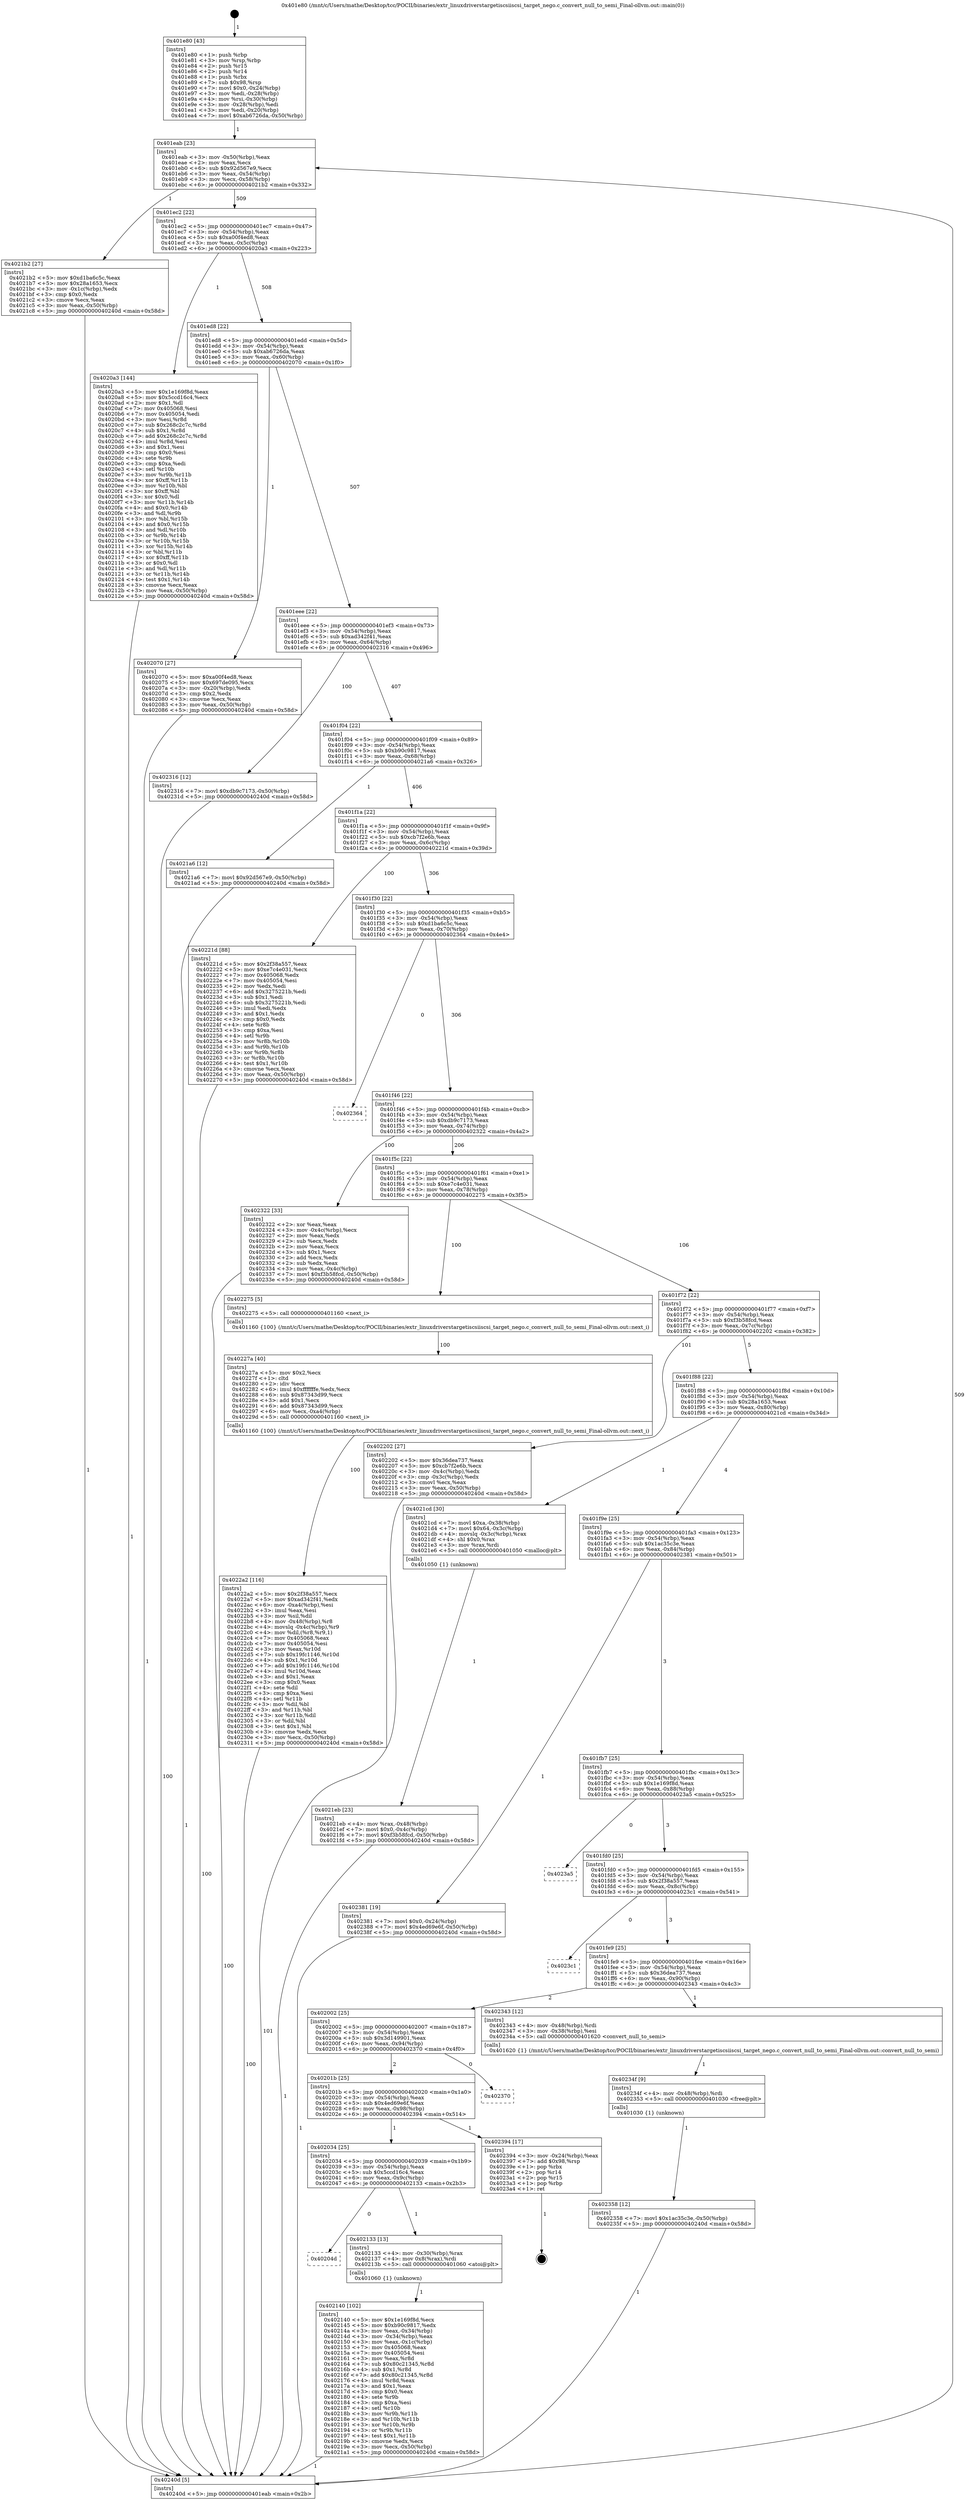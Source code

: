 digraph "0x401e80" {
  label = "0x401e80 (/mnt/c/Users/mathe/Desktop/tcc/POCII/binaries/extr_linuxdriverstargetiscsiiscsi_target_nego.c_convert_null_to_semi_Final-ollvm.out::main(0))"
  labelloc = "t"
  node[shape=record]

  Entry [label="",width=0.3,height=0.3,shape=circle,fillcolor=black,style=filled]
  "0x401eab" [label="{
     0x401eab [23]\l
     | [instrs]\l
     &nbsp;&nbsp;0x401eab \<+3\>: mov -0x50(%rbp),%eax\l
     &nbsp;&nbsp;0x401eae \<+2\>: mov %eax,%ecx\l
     &nbsp;&nbsp;0x401eb0 \<+6\>: sub $0x92d567e9,%ecx\l
     &nbsp;&nbsp;0x401eb6 \<+3\>: mov %eax,-0x54(%rbp)\l
     &nbsp;&nbsp;0x401eb9 \<+3\>: mov %ecx,-0x58(%rbp)\l
     &nbsp;&nbsp;0x401ebc \<+6\>: je 00000000004021b2 \<main+0x332\>\l
  }"]
  "0x4021b2" [label="{
     0x4021b2 [27]\l
     | [instrs]\l
     &nbsp;&nbsp;0x4021b2 \<+5\>: mov $0xd1ba6c5c,%eax\l
     &nbsp;&nbsp;0x4021b7 \<+5\>: mov $0x28a1653,%ecx\l
     &nbsp;&nbsp;0x4021bc \<+3\>: mov -0x1c(%rbp),%edx\l
     &nbsp;&nbsp;0x4021bf \<+3\>: cmp $0x0,%edx\l
     &nbsp;&nbsp;0x4021c2 \<+3\>: cmove %ecx,%eax\l
     &nbsp;&nbsp;0x4021c5 \<+3\>: mov %eax,-0x50(%rbp)\l
     &nbsp;&nbsp;0x4021c8 \<+5\>: jmp 000000000040240d \<main+0x58d\>\l
  }"]
  "0x401ec2" [label="{
     0x401ec2 [22]\l
     | [instrs]\l
     &nbsp;&nbsp;0x401ec2 \<+5\>: jmp 0000000000401ec7 \<main+0x47\>\l
     &nbsp;&nbsp;0x401ec7 \<+3\>: mov -0x54(%rbp),%eax\l
     &nbsp;&nbsp;0x401eca \<+5\>: sub $0xa00f4ed8,%eax\l
     &nbsp;&nbsp;0x401ecf \<+3\>: mov %eax,-0x5c(%rbp)\l
     &nbsp;&nbsp;0x401ed2 \<+6\>: je 00000000004020a3 \<main+0x223\>\l
  }"]
  Exit [label="",width=0.3,height=0.3,shape=circle,fillcolor=black,style=filled,peripheries=2]
  "0x4020a3" [label="{
     0x4020a3 [144]\l
     | [instrs]\l
     &nbsp;&nbsp;0x4020a3 \<+5\>: mov $0x1e169f8d,%eax\l
     &nbsp;&nbsp;0x4020a8 \<+5\>: mov $0x5ccd16c4,%ecx\l
     &nbsp;&nbsp;0x4020ad \<+2\>: mov $0x1,%dl\l
     &nbsp;&nbsp;0x4020af \<+7\>: mov 0x405068,%esi\l
     &nbsp;&nbsp;0x4020b6 \<+7\>: mov 0x405054,%edi\l
     &nbsp;&nbsp;0x4020bd \<+3\>: mov %esi,%r8d\l
     &nbsp;&nbsp;0x4020c0 \<+7\>: sub $0x268c2c7c,%r8d\l
     &nbsp;&nbsp;0x4020c7 \<+4\>: sub $0x1,%r8d\l
     &nbsp;&nbsp;0x4020cb \<+7\>: add $0x268c2c7c,%r8d\l
     &nbsp;&nbsp;0x4020d2 \<+4\>: imul %r8d,%esi\l
     &nbsp;&nbsp;0x4020d6 \<+3\>: and $0x1,%esi\l
     &nbsp;&nbsp;0x4020d9 \<+3\>: cmp $0x0,%esi\l
     &nbsp;&nbsp;0x4020dc \<+4\>: sete %r9b\l
     &nbsp;&nbsp;0x4020e0 \<+3\>: cmp $0xa,%edi\l
     &nbsp;&nbsp;0x4020e3 \<+4\>: setl %r10b\l
     &nbsp;&nbsp;0x4020e7 \<+3\>: mov %r9b,%r11b\l
     &nbsp;&nbsp;0x4020ea \<+4\>: xor $0xff,%r11b\l
     &nbsp;&nbsp;0x4020ee \<+3\>: mov %r10b,%bl\l
     &nbsp;&nbsp;0x4020f1 \<+3\>: xor $0xff,%bl\l
     &nbsp;&nbsp;0x4020f4 \<+3\>: xor $0x0,%dl\l
     &nbsp;&nbsp;0x4020f7 \<+3\>: mov %r11b,%r14b\l
     &nbsp;&nbsp;0x4020fa \<+4\>: and $0x0,%r14b\l
     &nbsp;&nbsp;0x4020fe \<+3\>: and %dl,%r9b\l
     &nbsp;&nbsp;0x402101 \<+3\>: mov %bl,%r15b\l
     &nbsp;&nbsp;0x402104 \<+4\>: and $0x0,%r15b\l
     &nbsp;&nbsp;0x402108 \<+3\>: and %dl,%r10b\l
     &nbsp;&nbsp;0x40210b \<+3\>: or %r9b,%r14b\l
     &nbsp;&nbsp;0x40210e \<+3\>: or %r10b,%r15b\l
     &nbsp;&nbsp;0x402111 \<+3\>: xor %r15b,%r14b\l
     &nbsp;&nbsp;0x402114 \<+3\>: or %bl,%r11b\l
     &nbsp;&nbsp;0x402117 \<+4\>: xor $0xff,%r11b\l
     &nbsp;&nbsp;0x40211b \<+3\>: or $0x0,%dl\l
     &nbsp;&nbsp;0x40211e \<+3\>: and %dl,%r11b\l
     &nbsp;&nbsp;0x402121 \<+3\>: or %r11b,%r14b\l
     &nbsp;&nbsp;0x402124 \<+4\>: test $0x1,%r14b\l
     &nbsp;&nbsp;0x402128 \<+3\>: cmovne %ecx,%eax\l
     &nbsp;&nbsp;0x40212b \<+3\>: mov %eax,-0x50(%rbp)\l
     &nbsp;&nbsp;0x40212e \<+5\>: jmp 000000000040240d \<main+0x58d\>\l
  }"]
  "0x401ed8" [label="{
     0x401ed8 [22]\l
     | [instrs]\l
     &nbsp;&nbsp;0x401ed8 \<+5\>: jmp 0000000000401edd \<main+0x5d\>\l
     &nbsp;&nbsp;0x401edd \<+3\>: mov -0x54(%rbp),%eax\l
     &nbsp;&nbsp;0x401ee0 \<+5\>: sub $0xab6726da,%eax\l
     &nbsp;&nbsp;0x401ee5 \<+3\>: mov %eax,-0x60(%rbp)\l
     &nbsp;&nbsp;0x401ee8 \<+6\>: je 0000000000402070 \<main+0x1f0\>\l
  }"]
  "0x402358" [label="{
     0x402358 [12]\l
     | [instrs]\l
     &nbsp;&nbsp;0x402358 \<+7\>: movl $0x1ac35c3e,-0x50(%rbp)\l
     &nbsp;&nbsp;0x40235f \<+5\>: jmp 000000000040240d \<main+0x58d\>\l
  }"]
  "0x402070" [label="{
     0x402070 [27]\l
     | [instrs]\l
     &nbsp;&nbsp;0x402070 \<+5\>: mov $0xa00f4ed8,%eax\l
     &nbsp;&nbsp;0x402075 \<+5\>: mov $0x697de095,%ecx\l
     &nbsp;&nbsp;0x40207a \<+3\>: mov -0x20(%rbp),%edx\l
     &nbsp;&nbsp;0x40207d \<+3\>: cmp $0x2,%edx\l
     &nbsp;&nbsp;0x402080 \<+3\>: cmovne %ecx,%eax\l
     &nbsp;&nbsp;0x402083 \<+3\>: mov %eax,-0x50(%rbp)\l
     &nbsp;&nbsp;0x402086 \<+5\>: jmp 000000000040240d \<main+0x58d\>\l
  }"]
  "0x401eee" [label="{
     0x401eee [22]\l
     | [instrs]\l
     &nbsp;&nbsp;0x401eee \<+5\>: jmp 0000000000401ef3 \<main+0x73\>\l
     &nbsp;&nbsp;0x401ef3 \<+3\>: mov -0x54(%rbp),%eax\l
     &nbsp;&nbsp;0x401ef6 \<+5\>: sub $0xad342f41,%eax\l
     &nbsp;&nbsp;0x401efb \<+3\>: mov %eax,-0x64(%rbp)\l
     &nbsp;&nbsp;0x401efe \<+6\>: je 0000000000402316 \<main+0x496\>\l
  }"]
  "0x40240d" [label="{
     0x40240d [5]\l
     | [instrs]\l
     &nbsp;&nbsp;0x40240d \<+5\>: jmp 0000000000401eab \<main+0x2b\>\l
  }"]
  "0x401e80" [label="{
     0x401e80 [43]\l
     | [instrs]\l
     &nbsp;&nbsp;0x401e80 \<+1\>: push %rbp\l
     &nbsp;&nbsp;0x401e81 \<+3\>: mov %rsp,%rbp\l
     &nbsp;&nbsp;0x401e84 \<+2\>: push %r15\l
     &nbsp;&nbsp;0x401e86 \<+2\>: push %r14\l
     &nbsp;&nbsp;0x401e88 \<+1\>: push %rbx\l
     &nbsp;&nbsp;0x401e89 \<+7\>: sub $0x98,%rsp\l
     &nbsp;&nbsp;0x401e90 \<+7\>: movl $0x0,-0x24(%rbp)\l
     &nbsp;&nbsp;0x401e97 \<+3\>: mov %edi,-0x28(%rbp)\l
     &nbsp;&nbsp;0x401e9a \<+4\>: mov %rsi,-0x30(%rbp)\l
     &nbsp;&nbsp;0x401e9e \<+3\>: mov -0x28(%rbp),%edi\l
     &nbsp;&nbsp;0x401ea1 \<+3\>: mov %edi,-0x20(%rbp)\l
     &nbsp;&nbsp;0x401ea4 \<+7\>: movl $0xab6726da,-0x50(%rbp)\l
  }"]
  "0x40234f" [label="{
     0x40234f [9]\l
     | [instrs]\l
     &nbsp;&nbsp;0x40234f \<+4\>: mov -0x48(%rbp),%rdi\l
     &nbsp;&nbsp;0x402353 \<+5\>: call 0000000000401030 \<free@plt\>\l
     | [calls]\l
     &nbsp;&nbsp;0x401030 \{1\} (unknown)\l
  }"]
  "0x402316" [label="{
     0x402316 [12]\l
     | [instrs]\l
     &nbsp;&nbsp;0x402316 \<+7\>: movl $0xdb9c7173,-0x50(%rbp)\l
     &nbsp;&nbsp;0x40231d \<+5\>: jmp 000000000040240d \<main+0x58d\>\l
  }"]
  "0x401f04" [label="{
     0x401f04 [22]\l
     | [instrs]\l
     &nbsp;&nbsp;0x401f04 \<+5\>: jmp 0000000000401f09 \<main+0x89\>\l
     &nbsp;&nbsp;0x401f09 \<+3\>: mov -0x54(%rbp),%eax\l
     &nbsp;&nbsp;0x401f0c \<+5\>: sub $0xb90c9817,%eax\l
     &nbsp;&nbsp;0x401f11 \<+3\>: mov %eax,-0x68(%rbp)\l
     &nbsp;&nbsp;0x401f14 \<+6\>: je 00000000004021a6 \<main+0x326\>\l
  }"]
  "0x4022a2" [label="{
     0x4022a2 [116]\l
     | [instrs]\l
     &nbsp;&nbsp;0x4022a2 \<+5\>: mov $0x2f38a557,%ecx\l
     &nbsp;&nbsp;0x4022a7 \<+5\>: mov $0xad342f41,%edx\l
     &nbsp;&nbsp;0x4022ac \<+6\>: mov -0xa4(%rbp),%esi\l
     &nbsp;&nbsp;0x4022b2 \<+3\>: imul %eax,%esi\l
     &nbsp;&nbsp;0x4022b5 \<+3\>: mov %sil,%dil\l
     &nbsp;&nbsp;0x4022b8 \<+4\>: mov -0x48(%rbp),%r8\l
     &nbsp;&nbsp;0x4022bc \<+4\>: movslq -0x4c(%rbp),%r9\l
     &nbsp;&nbsp;0x4022c0 \<+4\>: mov %dil,(%r8,%r9,1)\l
     &nbsp;&nbsp;0x4022c4 \<+7\>: mov 0x405068,%eax\l
     &nbsp;&nbsp;0x4022cb \<+7\>: mov 0x405054,%esi\l
     &nbsp;&nbsp;0x4022d2 \<+3\>: mov %eax,%r10d\l
     &nbsp;&nbsp;0x4022d5 \<+7\>: sub $0x19fc1146,%r10d\l
     &nbsp;&nbsp;0x4022dc \<+4\>: sub $0x1,%r10d\l
     &nbsp;&nbsp;0x4022e0 \<+7\>: add $0x19fc1146,%r10d\l
     &nbsp;&nbsp;0x4022e7 \<+4\>: imul %r10d,%eax\l
     &nbsp;&nbsp;0x4022eb \<+3\>: and $0x1,%eax\l
     &nbsp;&nbsp;0x4022ee \<+3\>: cmp $0x0,%eax\l
     &nbsp;&nbsp;0x4022f1 \<+4\>: sete %dil\l
     &nbsp;&nbsp;0x4022f5 \<+3\>: cmp $0xa,%esi\l
     &nbsp;&nbsp;0x4022f8 \<+4\>: setl %r11b\l
     &nbsp;&nbsp;0x4022fc \<+3\>: mov %dil,%bl\l
     &nbsp;&nbsp;0x4022ff \<+3\>: and %r11b,%bl\l
     &nbsp;&nbsp;0x402302 \<+3\>: xor %r11b,%dil\l
     &nbsp;&nbsp;0x402305 \<+3\>: or %dil,%bl\l
     &nbsp;&nbsp;0x402308 \<+3\>: test $0x1,%bl\l
     &nbsp;&nbsp;0x40230b \<+3\>: cmovne %edx,%ecx\l
     &nbsp;&nbsp;0x40230e \<+3\>: mov %ecx,-0x50(%rbp)\l
     &nbsp;&nbsp;0x402311 \<+5\>: jmp 000000000040240d \<main+0x58d\>\l
  }"]
  "0x4021a6" [label="{
     0x4021a6 [12]\l
     | [instrs]\l
     &nbsp;&nbsp;0x4021a6 \<+7\>: movl $0x92d567e9,-0x50(%rbp)\l
     &nbsp;&nbsp;0x4021ad \<+5\>: jmp 000000000040240d \<main+0x58d\>\l
  }"]
  "0x401f1a" [label="{
     0x401f1a [22]\l
     | [instrs]\l
     &nbsp;&nbsp;0x401f1a \<+5\>: jmp 0000000000401f1f \<main+0x9f\>\l
     &nbsp;&nbsp;0x401f1f \<+3\>: mov -0x54(%rbp),%eax\l
     &nbsp;&nbsp;0x401f22 \<+5\>: sub $0xcb7f2e6b,%eax\l
     &nbsp;&nbsp;0x401f27 \<+3\>: mov %eax,-0x6c(%rbp)\l
     &nbsp;&nbsp;0x401f2a \<+6\>: je 000000000040221d \<main+0x39d\>\l
  }"]
  "0x40227a" [label="{
     0x40227a [40]\l
     | [instrs]\l
     &nbsp;&nbsp;0x40227a \<+5\>: mov $0x2,%ecx\l
     &nbsp;&nbsp;0x40227f \<+1\>: cltd\l
     &nbsp;&nbsp;0x402280 \<+2\>: idiv %ecx\l
     &nbsp;&nbsp;0x402282 \<+6\>: imul $0xfffffffe,%edx,%ecx\l
     &nbsp;&nbsp;0x402288 \<+6\>: sub $0x87343d99,%ecx\l
     &nbsp;&nbsp;0x40228e \<+3\>: add $0x1,%ecx\l
     &nbsp;&nbsp;0x402291 \<+6\>: add $0x87343d99,%ecx\l
     &nbsp;&nbsp;0x402297 \<+6\>: mov %ecx,-0xa4(%rbp)\l
     &nbsp;&nbsp;0x40229d \<+5\>: call 0000000000401160 \<next_i\>\l
     | [calls]\l
     &nbsp;&nbsp;0x401160 \{100\} (/mnt/c/Users/mathe/Desktop/tcc/POCII/binaries/extr_linuxdriverstargetiscsiiscsi_target_nego.c_convert_null_to_semi_Final-ollvm.out::next_i)\l
  }"]
  "0x40221d" [label="{
     0x40221d [88]\l
     | [instrs]\l
     &nbsp;&nbsp;0x40221d \<+5\>: mov $0x2f38a557,%eax\l
     &nbsp;&nbsp;0x402222 \<+5\>: mov $0xe7c4e031,%ecx\l
     &nbsp;&nbsp;0x402227 \<+7\>: mov 0x405068,%edx\l
     &nbsp;&nbsp;0x40222e \<+7\>: mov 0x405054,%esi\l
     &nbsp;&nbsp;0x402235 \<+2\>: mov %edx,%edi\l
     &nbsp;&nbsp;0x402237 \<+6\>: add $0x3275221b,%edi\l
     &nbsp;&nbsp;0x40223d \<+3\>: sub $0x1,%edi\l
     &nbsp;&nbsp;0x402240 \<+6\>: sub $0x3275221b,%edi\l
     &nbsp;&nbsp;0x402246 \<+3\>: imul %edi,%edx\l
     &nbsp;&nbsp;0x402249 \<+3\>: and $0x1,%edx\l
     &nbsp;&nbsp;0x40224c \<+3\>: cmp $0x0,%edx\l
     &nbsp;&nbsp;0x40224f \<+4\>: sete %r8b\l
     &nbsp;&nbsp;0x402253 \<+3\>: cmp $0xa,%esi\l
     &nbsp;&nbsp;0x402256 \<+4\>: setl %r9b\l
     &nbsp;&nbsp;0x40225a \<+3\>: mov %r8b,%r10b\l
     &nbsp;&nbsp;0x40225d \<+3\>: and %r9b,%r10b\l
     &nbsp;&nbsp;0x402260 \<+3\>: xor %r9b,%r8b\l
     &nbsp;&nbsp;0x402263 \<+3\>: or %r8b,%r10b\l
     &nbsp;&nbsp;0x402266 \<+4\>: test $0x1,%r10b\l
     &nbsp;&nbsp;0x40226a \<+3\>: cmovne %ecx,%eax\l
     &nbsp;&nbsp;0x40226d \<+3\>: mov %eax,-0x50(%rbp)\l
     &nbsp;&nbsp;0x402270 \<+5\>: jmp 000000000040240d \<main+0x58d\>\l
  }"]
  "0x401f30" [label="{
     0x401f30 [22]\l
     | [instrs]\l
     &nbsp;&nbsp;0x401f30 \<+5\>: jmp 0000000000401f35 \<main+0xb5\>\l
     &nbsp;&nbsp;0x401f35 \<+3\>: mov -0x54(%rbp),%eax\l
     &nbsp;&nbsp;0x401f38 \<+5\>: sub $0xd1ba6c5c,%eax\l
     &nbsp;&nbsp;0x401f3d \<+3\>: mov %eax,-0x70(%rbp)\l
     &nbsp;&nbsp;0x401f40 \<+6\>: je 0000000000402364 \<main+0x4e4\>\l
  }"]
  "0x4021eb" [label="{
     0x4021eb [23]\l
     | [instrs]\l
     &nbsp;&nbsp;0x4021eb \<+4\>: mov %rax,-0x48(%rbp)\l
     &nbsp;&nbsp;0x4021ef \<+7\>: movl $0x0,-0x4c(%rbp)\l
     &nbsp;&nbsp;0x4021f6 \<+7\>: movl $0xf3b58fcd,-0x50(%rbp)\l
     &nbsp;&nbsp;0x4021fd \<+5\>: jmp 000000000040240d \<main+0x58d\>\l
  }"]
  "0x402364" [label="{
     0x402364\l
  }", style=dashed]
  "0x401f46" [label="{
     0x401f46 [22]\l
     | [instrs]\l
     &nbsp;&nbsp;0x401f46 \<+5\>: jmp 0000000000401f4b \<main+0xcb\>\l
     &nbsp;&nbsp;0x401f4b \<+3\>: mov -0x54(%rbp),%eax\l
     &nbsp;&nbsp;0x401f4e \<+5\>: sub $0xdb9c7173,%eax\l
     &nbsp;&nbsp;0x401f53 \<+3\>: mov %eax,-0x74(%rbp)\l
     &nbsp;&nbsp;0x401f56 \<+6\>: je 0000000000402322 \<main+0x4a2\>\l
  }"]
  "0x402140" [label="{
     0x402140 [102]\l
     | [instrs]\l
     &nbsp;&nbsp;0x402140 \<+5\>: mov $0x1e169f8d,%ecx\l
     &nbsp;&nbsp;0x402145 \<+5\>: mov $0xb90c9817,%edx\l
     &nbsp;&nbsp;0x40214a \<+3\>: mov %eax,-0x34(%rbp)\l
     &nbsp;&nbsp;0x40214d \<+3\>: mov -0x34(%rbp),%eax\l
     &nbsp;&nbsp;0x402150 \<+3\>: mov %eax,-0x1c(%rbp)\l
     &nbsp;&nbsp;0x402153 \<+7\>: mov 0x405068,%eax\l
     &nbsp;&nbsp;0x40215a \<+7\>: mov 0x405054,%esi\l
     &nbsp;&nbsp;0x402161 \<+3\>: mov %eax,%r8d\l
     &nbsp;&nbsp;0x402164 \<+7\>: sub $0x80c21345,%r8d\l
     &nbsp;&nbsp;0x40216b \<+4\>: sub $0x1,%r8d\l
     &nbsp;&nbsp;0x40216f \<+7\>: add $0x80c21345,%r8d\l
     &nbsp;&nbsp;0x402176 \<+4\>: imul %r8d,%eax\l
     &nbsp;&nbsp;0x40217a \<+3\>: and $0x1,%eax\l
     &nbsp;&nbsp;0x40217d \<+3\>: cmp $0x0,%eax\l
     &nbsp;&nbsp;0x402180 \<+4\>: sete %r9b\l
     &nbsp;&nbsp;0x402184 \<+3\>: cmp $0xa,%esi\l
     &nbsp;&nbsp;0x402187 \<+4\>: setl %r10b\l
     &nbsp;&nbsp;0x40218b \<+3\>: mov %r9b,%r11b\l
     &nbsp;&nbsp;0x40218e \<+3\>: and %r10b,%r11b\l
     &nbsp;&nbsp;0x402191 \<+3\>: xor %r10b,%r9b\l
     &nbsp;&nbsp;0x402194 \<+3\>: or %r9b,%r11b\l
     &nbsp;&nbsp;0x402197 \<+4\>: test $0x1,%r11b\l
     &nbsp;&nbsp;0x40219b \<+3\>: cmovne %edx,%ecx\l
     &nbsp;&nbsp;0x40219e \<+3\>: mov %ecx,-0x50(%rbp)\l
     &nbsp;&nbsp;0x4021a1 \<+5\>: jmp 000000000040240d \<main+0x58d\>\l
  }"]
  "0x402322" [label="{
     0x402322 [33]\l
     | [instrs]\l
     &nbsp;&nbsp;0x402322 \<+2\>: xor %eax,%eax\l
     &nbsp;&nbsp;0x402324 \<+3\>: mov -0x4c(%rbp),%ecx\l
     &nbsp;&nbsp;0x402327 \<+2\>: mov %eax,%edx\l
     &nbsp;&nbsp;0x402329 \<+2\>: sub %ecx,%edx\l
     &nbsp;&nbsp;0x40232b \<+2\>: mov %eax,%ecx\l
     &nbsp;&nbsp;0x40232d \<+3\>: sub $0x1,%ecx\l
     &nbsp;&nbsp;0x402330 \<+2\>: add %ecx,%edx\l
     &nbsp;&nbsp;0x402332 \<+2\>: sub %edx,%eax\l
     &nbsp;&nbsp;0x402334 \<+3\>: mov %eax,-0x4c(%rbp)\l
     &nbsp;&nbsp;0x402337 \<+7\>: movl $0xf3b58fcd,-0x50(%rbp)\l
     &nbsp;&nbsp;0x40233e \<+5\>: jmp 000000000040240d \<main+0x58d\>\l
  }"]
  "0x401f5c" [label="{
     0x401f5c [22]\l
     | [instrs]\l
     &nbsp;&nbsp;0x401f5c \<+5\>: jmp 0000000000401f61 \<main+0xe1\>\l
     &nbsp;&nbsp;0x401f61 \<+3\>: mov -0x54(%rbp),%eax\l
     &nbsp;&nbsp;0x401f64 \<+5\>: sub $0xe7c4e031,%eax\l
     &nbsp;&nbsp;0x401f69 \<+3\>: mov %eax,-0x78(%rbp)\l
     &nbsp;&nbsp;0x401f6c \<+6\>: je 0000000000402275 \<main+0x3f5\>\l
  }"]
  "0x40204d" [label="{
     0x40204d\l
  }", style=dashed]
  "0x402275" [label="{
     0x402275 [5]\l
     | [instrs]\l
     &nbsp;&nbsp;0x402275 \<+5\>: call 0000000000401160 \<next_i\>\l
     | [calls]\l
     &nbsp;&nbsp;0x401160 \{100\} (/mnt/c/Users/mathe/Desktop/tcc/POCII/binaries/extr_linuxdriverstargetiscsiiscsi_target_nego.c_convert_null_to_semi_Final-ollvm.out::next_i)\l
  }"]
  "0x401f72" [label="{
     0x401f72 [22]\l
     | [instrs]\l
     &nbsp;&nbsp;0x401f72 \<+5\>: jmp 0000000000401f77 \<main+0xf7\>\l
     &nbsp;&nbsp;0x401f77 \<+3\>: mov -0x54(%rbp),%eax\l
     &nbsp;&nbsp;0x401f7a \<+5\>: sub $0xf3b58fcd,%eax\l
     &nbsp;&nbsp;0x401f7f \<+3\>: mov %eax,-0x7c(%rbp)\l
     &nbsp;&nbsp;0x401f82 \<+6\>: je 0000000000402202 \<main+0x382\>\l
  }"]
  "0x402133" [label="{
     0x402133 [13]\l
     | [instrs]\l
     &nbsp;&nbsp;0x402133 \<+4\>: mov -0x30(%rbp),%rax\l
     &nbsp;&nbsp;0x402137 \<+4\>: mov 0x8(%rax),%rdi\l
     &nbsp;&nbsp;0x40213b \<+5\>: call 0000000000401060 \<atoi@plt\>\l
     | [calls]\l
     &nbsp;&nbsp;0x401060 \{1\} (unknown)\l
  }"]
  "0x402202" [label="{
     0x402202 [27]\l
     | [instrs]\l
     &nbsp;&nbsp;0x402202 \<+5\>: mov $0x36dea737,%eax\l
     &nbsp;&nbsp;0x402207 \<+5\>: mov $0xcb7f2e6b,%ecx\l
     &nbsp;&nbsp;0x40220c \<+3\>: mov -0x4c(%rbp),%edx\l
     &nbsp;&nbsp;0x40220f \<+3\>: cmp -0x3c(%rbp),%edx\l
     &nbsp;&nbsp;0x402212 \<+3\>: cmovl %ecx,%eax\l
     &nbsp;&nbsp;0x402215 \<+3\>: mov %eax,-0x50(%rbp)\l
     &nbsp;&nbsp;0x402218 \<+5\>: jmp 000000000040240d \<main+0x58d\>\l
  }"]
  "0x401f88" [label="{
     0x401f88 [22]\l
     | [instrs]\l
     &nbsp;&nbsp;0x401f88 \<+5\>: jmp 0000000000401f8d \<main+0x10d\>\l
     &nbsp;&nbsp;0x401f8d \<+3\>: mov -0x54(%rbp),%eax\l
     &nbsp;&nbsp;0x401f90 \<+5\>: sub $0x28a1653,%eax\l
     &nbsp;&nbsp;0x401f95 \<+3\>: mov %eax,-0x80(%rbp)\l
     &nbsp;&nbsp;0x401f98 \<+6\>: je 00000000004021cd \<main+0x34d\>\l
  }"]
  "0x402034" [label="{
     0x402034 [25]\l
     | [instrs]\l
     &nbsp;&nbsp;0x402034 \<+5\>: jmp 0000000000402039 \<main+0x1b9\>\l
     &nbsp;&nbsp;0x402039 \<+3\>: mov -0x54(%rbp),%eax\l
     &nbsp;&nbsp;0x40203c \<+5\>: sub $0x5ccd16c4,%eax\l
     &nbsp;&nbsp;0x402041 \<+6\>: mov %eax,-0x9c(%rbp)\l
     &nbsp;&nbsp;0x402047 \<+6\>: je 0000000000402133 \<main+0x2b3\>\l
  }"]
  "0x4021cd" [label="{
     0x4021cd [30]\l
     | [instrs]\l
     &nbsp;&nbsp;0x4021cd \<+7\>: movl $0xa,-0x38(%rbp)\l
     &nbsp;&nbsp;0x4021d4 \<+7\>: movl $0x64,-0x3c(%rbp)\l
     &nbsp;&nbsp;0x4021db \<+4\>: movslq -0x3c(%rbp),%rax\l
     &nbsp;&nbsp;0x4021df \<+4\>: shl $0x0,%rax\l
     &nbsp;&nbsp;0x4021e3 \<+3\>: mov %rax,%rdi\l
     &nbsp;&nbsp;0x4021e6 \<+5\>: call 0000000000401050 \<malloc@plt\>\l
     | [calls]\l
     &nbsp;&nbsp;0x401050 \{1\} (unknown)\l
  }"]
  "0x401f9e" [label="{
     0x401f9e [25]\l
     | [instrs]\l
     &nbsp;&nbsp;0x401f9e \<+5\>: jmp 0000000000401fa3 \<main+0x123\>\l
     &nbsp;&nbsp;0x401fa3 \<+3\>: mov -0x54(%rbp),%eax\l
     &nbsp;&nbsp;0x401fa6 \<+5\>: sub $0x1ac35c3e,%eax\l
     &nbsp;&nbsp;0x401fab \<+6\>: mov %eax,-0x84(%rbp)\l
     &nbsp;&nbsp;0x401fb1 \<+6\>: je 0000000000402381 \<main+0x501\>\l
  }"]
  "0x402394" [label="{
     0x402394 [17]\l
     | [instrs]\l
     &nbsp;&nbsp;0x402394 \<+3\>: mov -0x24(%rbp),%eax\l
     &nbsp;&nbsp;0x402397 \<+7\>: add $0x98,%rsp\l
     &nbsp;&nbsp;0x40239e \<+1\>: pop %rbx\l
     &nbsp;&nbsp;0x40239f \<+2\>: pop %r14\l
     &nbsp;&nbsp;0x4023a1 \<+2\>: pop %r15\l
     &nbsp;&nbsp;0x4023a3 \<+1\>: pop %rbp\l
     &nbsp;&nbsp;0x4023a4 \<+1\>: ret\l
  }"]
  "0x402381" [label="{
     0x402381 [19]\l
     | [instrs]\l
     &nbsp;&nbsp;0x402381 \<+7\>: movl $0x0,-0x24(%rbp)\l
     &nbsp;&nbsp;0x402388 \<+7\>: movl $0x4ed69e6f,-0x50(%rbp)\l
     &nbsp;&nbsp;0x40238f \<+5\>: jmp 000000000040240d \<main+0x58d\>\l
  }"]
  "0x401fb7" [label="{
     0x401fb7 [25]\l
     | [instrs]\l
     &nbsp;&nbsp;0x401fb7 \<+5\>: jmp 0000000000401fbc \<main+0x13c\>\l
     &nbsp;&nbsp;0x401fbc \<+3\>: mov -0x54(%rbp),%eax\l
     &nbsp;&nbsp;0x401fbf \<+5\>: sub $0x1e169f8d,%eax\l
     &nbsp;&nbsp;0x401fc4 \<+6\>: mov %eax,-0x88(%rbp)\l
     &nbsp;&nbsp;0x401fca \<+6\>: je 00000000004023a5 \<main+0x525\>\l
  }"]
  "0x40201b" [label="{
     0x40201b [25]\l
     | [instrs]\l
     &nbsp;&nbsp;0x40201b \<+5\>: jmp 0000000000402020 \<main+0x1a0\>\l
     &nbsp;&nbsp;0x402020 \<+3\>: mov -0x54(%rbp),%eax\l
     &nbsp;&nbsp;0x402023 \<+5\>: sub $0x4ed69e6f,%eax\l
     &nbsp;&nbsp;0x402028 \<+6\>: mov %eax,-0x98(%rbp)\l
     &nbsp;&nbsp;0x40202e \<+6\>: je 0000000000402394 \<main+0x514\>\l
  }"]
  "0x4023a5" [label="{
     0x4023a5\l
  }", style=dashed]
  "0x401fd0" [label="{
     0x401fd0 [25]\l
     | [instrs]\l
     &nbsp;&nbsp;0x401fd0 \<+5\>: jmp 0000000000401fd5 \<main+0x155\>\l
     &nbsp;&nbsp;0x401fd5 \<+3\>: mov -0x54(%rbp),%eax\l
     &nbsp;&nbsp;0x401fd8 \<+5\>: sub $0x2f38a557,%eax\l
     &nbsp;&nbsp;0x401fdd \<+6\>: mov %eax,-0x8c(%rbp)\l
     &nbsp;&nbsp;0x401fe3 \<+6\>: je 00000000004023c1 \<main+0x541\>\l
  }"]
  "0x402370" [label="{
     0x402370\l
  }", style=dashed]
  "0x4023c1" [label="{
     0x4023c1\l
  }", style=dashed]
  "0x401fe9" [label="{
     0x401fe9 [25]\l
     | [instrs]\l
     &nbsp;&nbsp;0x401fe9 \<+5\>: jmp 0000000000401fee \<main+0x16e\>\l
     &nbsp;&nbsp;0x401fee \<+3\>: mov -0x54(%rbp),%eax\l
     &nbsp;&nbsp;0x401ff1 \<+5\>: sub $0x36dea737,%eax\l
     &nbsp;&nbsp;0x401ff6 \<+6\>: mov %eax,-0x90(%rbp)\l
     &nbsp;&nbsp;0x401ffc \<+6\>: je 0000000000402343 \<main+0x4c3\>\l
  }"]
  "0x402002" [label="{
     0x402002 [25]\l
     | [instrs]\l
     &nbsp;&nbsp;0x402002 \<+5\>: jmp 0000000000402007 \<main+0x187\>\l
     &nbsp;&nbsp;0x402007 \<+3\>: mov -0x54(%rbp),%eax\l
     &nbsp;&nbsp;0x40200a \<+5\>: sub $0x3d149901,%eax\l
     &nbsp;&nbsp;0x40200f \<+6\>: mov %eax,-0x94(%rbp)\l
     &nbsp;&nbsp;0x402015 \<+6\>: je 0000000000402370 \<main+0x4f0\>\l
  }"]
  "0x402343" [label="{
     0x402343 [12]\l
     | [instrs]\l
     &nbsp;&nbsp;0x402343 \<+4\>: mov -0x48(%rbp),%rdi\l
     &nbsp;&nbsp;0x402347 \<+3\>: mov -0x38(%rbp),%esi\l
     &nbsp;&nbsp;0x40234a \<+5\>: call 0000000000401620 \<convert_null_to_semi\>\l
     | [calls]\l
     &nbsp;&nbsp;0x401620 \{1\} (/mnt/c/Users/mathe/Desktop/tcc/POCII/binaries/extr_linuxdriverstargetiscsiiscsi_target_nego.c_convert_null_to_semi_Final-ollvm.out::convert_null_to_semi)\l
  }"]
  Entry -> "0x401e80" [label=" 1"]
  "0x401eab" -> "0x4021b2" [label=" 1"]
  "0x401eab" -> "0x401ec2" [label=" 509"]
  "0x402394" -> Exit [label=" 1"]
  "0x401ec2" -> "0x4020a3" [label=" 1"]
  "0x401ec2" -> "0x401ed8" [label=" 508"]
  "0x402381" -> "0x40240d" [label=" 1"]
  "0x401ed8" -> "0x402070" [label=" 1"]
  "0x401ed8" -> "0x401eee" [label=" 507"]
  "0x402070" -> "0x40240d" [label=" 1"]
  "0x401e80" -> "0x401eab" [label=" 1"]
  "0x40240d" -> "0x401eab" [label=" 509"]
  "0x4020a3" -> "0x40240d" [label=" 1"]
  "0x402358" -> "0x40240d" [label=" 1"]
  "0x401eee" -> "0x402316" [label=" 100"]
  "0x401eee" -> "0x401f04" [label=" 407"]
  "0x40234f" -> "0x402358" [label=" 1"]
  "0x401f04" -> "0x4021a6" [label=" 1"]
  "0x401f04" -> "0x401f1a" [label=" 406"]
  "0x402343" -> "0x40234f" [label=" 1"]
  "0x401f1a" -> "0x40221d" [label=" 100"]
  "0x401f1a" -> "0x401f30" [label=" 306"]
  "0x402322" -> "0x40240d" [label=" 100"]
  "0x401f30" -> "0x402364" [label=" 0"]
  "0x401f30" -> "0x401f46" [label=" 306"]
  "0x402316" -> "0x40240d" [label=" 100"]
  "0x401f46" -> "0x402322" [label=" 100"]
  "0x401f46" -> "0x401f5c" [label=" 206"]
  "0x4022a2" -> "0x40240d" [label=" 100"]
  "0x401f5c" -> "0x402275" [label=" 100"]
  "0x401f5c" -> "0x401f72" [label=" 106"]
  "0x40227a" -> "0x4022a2" [label=" 100"]
  "0x401f72" -> "0x402202" [label=" 101"]
  "0x401f72" -> "0x401f88" [label=" 5"]
  "0x402275" -> "0x40227a" [label=" 100"]
  "0x401f88" -> "0x4021cd" [label=" 1"]
  "0x401f88" -> "0x401f9e" [label=" 4"]
  "0x402202" -> "0x40240d" [label=" 101"]
  "0x401f9e" -> "0x402381" [label=" 1"]
  "0x401f9e" -> "0x401fb7" [label=" 3"]
  "0x4021eb" -> "0x40240d" [label=" 1"]
  "0x401fb7" -> "0x4023a5" [label=" 0"]
  "0x401fb7" -> "0x401fd0" [label=" 3"]
  "0x4021b2" -> "0x40240d" [label=" 1"]
  "0x401fd0" -> "0x4023c1" [label=" 0"]
  "0x401fd0" -> "0x401fe9" [label=" 3"]
  "0x4021a6" -> "0x40240d" [label=" 1"]
  "0x401fe9" -> "0x402343" [label=" 1"]
  "0x401fe9" -> "0x402002" [label=" 2"]
  "0x402140" -> "0x40240d" [label=" 1"]
  "0x402002" -> "0x402370" [label=" 0"]
  "0x402002" -> "0x40201b" [label=" 2"]
  "0x4021cd" -> "0x4021eb" [label=" 1"]
  "0x40201b" -> "0x402394" [label=" 1"]
  "0x40201b" -> "0x402034" [label=" 1"]
  "0x40221d" -> "0x40240d" [label=" 100"]
  "0x402034" -> "0x402133" [label=" 1"]
  "0x402034" -> "0x40204d" [label=" 0"]
  "0x402133" -> "0x402140" [label=" 1"]
}
